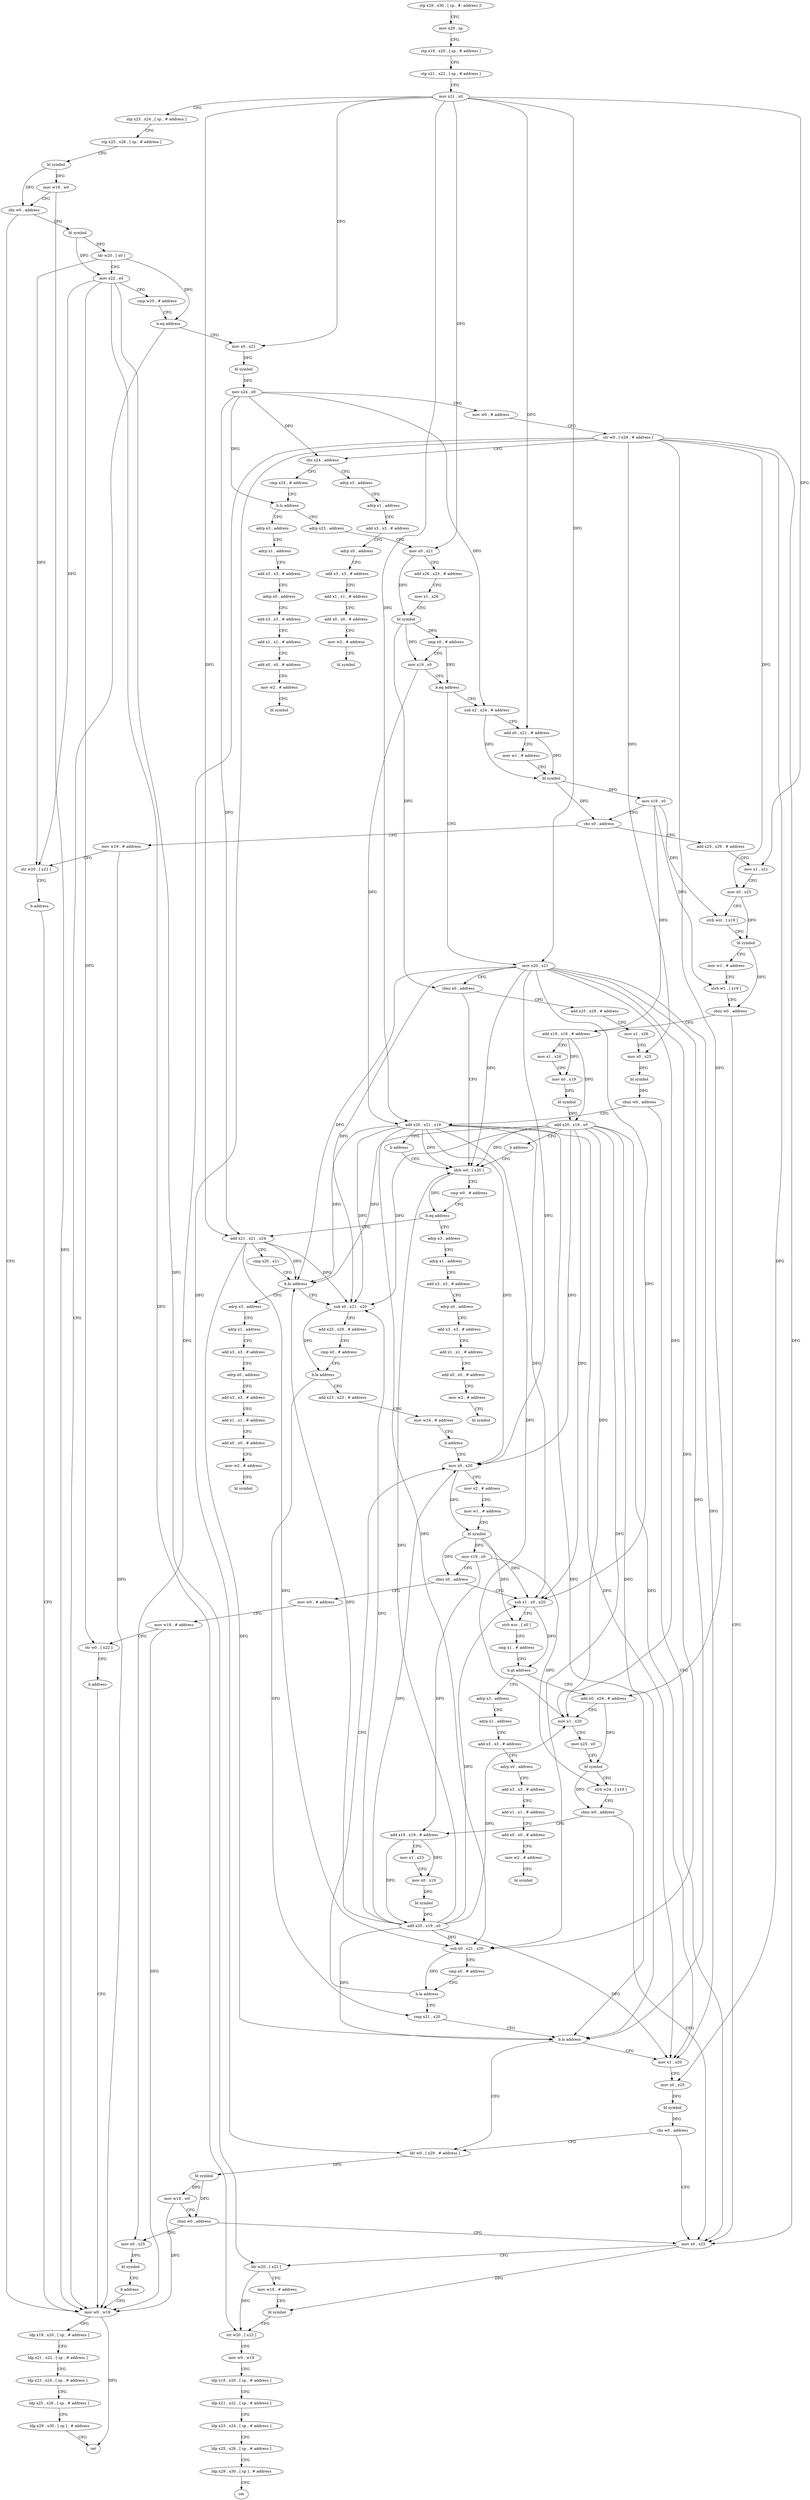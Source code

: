 digraph "func" {
"4393168" [label = "stp x29 , x30 , [ sp , #- address ]!" ]
"4393172" [label = "mov x29 , sp" ]
"4393176" [label = "stp x19 , x20 , [ sp , # address ]" ]
"4393180" [label = "stp x21 , x22 , [ sp , # address ]" ]
"4393184" [label = "mov x21 , x0" ]
"4393188" [label = "stp x23 , x24 , [ sp , # address ]" ]
"4393192" [label = "stp x25 , x26 , [ sp , # address ]" ]
"4393196" [label = "bl symbol" ]
"4393200" [label = "mov w19 , w0" ]
"4393204" [label = "cbz w0 , address" ]
"4393228" [label = "mov w0 , w19" ]
"4393208" [label = "bl symbol" ]
"4393232" [label = "ldp x19 , x20 , [ sp , # address ]" ]
"4393236" [label = "ldp x21 , x22 , [ sp , # address ]" ]
"4393240" [label = "ldp x23 , x24 , [ sp , # address ]" ]
"4393244" [label = "ldp x25 , x26 , [ sp , # address ]" ]
"4393248" [label = "ldp x29 , x30 , [ sp ] , # address" ]
"4393252" [label = "ret" ]
"4393212" [label = "ldr w20 , [ x0 ]" ]
"4393216" [label = "mov x22 , x0" ]
"4393220" [label = "cmp w20 , # address" ]
"4393224" [label = "b.eq address" ]
"4393256" [label = "mov x0 , x21" ]
"4393260" [label = "bl symbol" ]
"4393264" [label = "mov x24 , x0" ]
"4393268" [label = "mov w0 , # address" ]
"4393272" [label = "str w0 , [ x29 , # address ]" ]
"4393276" [label = "cbz x24 , address" ]
"4393824" [label = "adrp x3 , address" ]
"4393280" [label = "cmp x24 , # address" ]
"4393828" [label = "adrp x1 , address" ]
"4393832" [label = "add x3 , x3 , # address" ]
"4393836" [label = "adrp x0 , address" ]
"4393840" [label = "add x3 , x3 , # address" ]
"4393844" [label = "add x1 , x1 , # address" ]
"4393848" [label = "add x0 , x0 , # address" ]
"4393852" [label = "mov w2 , # address" ]
"4393856" [label = "bl symbol" ]
"4393284" [label = "b.ls address" ]
"4393860" [label = "adrp x3 , address" ]
"4393288" [label = "adrp x23 , address" ]
"4393864" [label = "adrp x1 , address" ]
"4393868" [label = "add x3 , x3 , # address" ]
"4393872" [label = "adrp x0 , address" ]
"4393876" [label = "add x3 , x3 , # address" ]
"4393880" [label = "add x1 , x1 , # address" ]
"4393884" [label = "add x0 , x0 , # address" ]
"4393888" [label = "mov w2 , # address" ]
"4393892" [label = "bl symbol" ]
"4393292" [label = "mov x0 , x21" ]
"4393296" [label = "add x26 , x23 , # address" ]
"4393300" [label = "mov x1 , x26" ]
"4393304" [label = "bl symbol" ]
"4393308" [label = "cmp x0 , # address" ]
"4393312" [label = "mov x19 , x0" ]
"4393316" [label = "b.eq address" ]
"4393496" [label = "sub x2 , x24 , # address" ]
"4393320" [label = "mov x20 , x21" ]
"4393500" [label = "add x0 , x21 , # address" ]
"4393504" [label = "mov w1 , # address" ]
"4393508" [label = "bl symbol" ]
"4393512" [label = "mov x19 , x0" ]
"4393516" [label = "cbz x0 , address" ]
"4393676" [label = "mov w19 , # address" ]
"4393520" [label = "add x25 , x29 , # address" ]
"4393324" [label = "cbnz x0 , address" ]
"4393688" [label = "add x25 , x29 , # address" ]
"4393328" [label = "ldrb w0 , [ x20 ]" ]
"4393680" [label = "str w20 , [ x22 ]" ]
"4393684" [label = "b address" ]
"4393524" [label = "mov x1 , x21" ]
"4393528" [label = "mov x0 , x25" ]
"4393532" [label = "strb wzr , [ x19 ]" ]
"4393536" [label = "bl symbol" ]
"4393540" [label = "mov w1 , # address" ]
"4393544" [label = "strb w1 , [ x19 ]" ]
"4393548" [label = "cbnz w0 , address" ]
"4393600" [label = "mov x0 , x25" ]
"4393552" [label = "add x19 , x19 , # address" ]
"4393692" [label = "mov x1 , x26" ]
"4393696" [label = "mov x0 , x25" ]
"4393700" [label = "bl symbol" ]
"4393704" [label = "cbnz w0 , address" ]
"4393708" [label = "add x20 , x21 , x19" ]
"4393332" [label = "cmp w0 , # address" ]
"4393336" [label = "b.eq address" ]
"4393752" [label = "adrp x3 , address" ]
"4393340" [label = "add x21 , x21 , x24" ]
"4393604" [label = "ldr w20 , [ x22 ]" ]
"4393608" [label = "mov w19 , # address" ]
"4393612" [label = "bl symbol" ]
"4393616" [label = "str w20 , [ x22 ]" ]
"4393620" [label = "mov w0 , w19" ]
"4393624" [label = "ldp x19 , x20 , [ sp , # address ]" ]
"4393628" [label = "ldp x21 , x22 , [ sp , # address ]" ]
"4393632" [label = "ldp x23 , x24 , [ sp , # address ]" ]
"4393636" [label = "ldp x25 , x26 , [ sp , # address ]" ]
"4393640" [label = "ldp x29 , x30 , [ sp ] , # address" ]
"4393644" [label = "ret" ]
"4393556" [label = "mov x1 , x26" ]
"4393560" [label = "mov x0 , x19" ]
"4393564" [label = "bl symbol" ]
"4393568" [label = "add x20 , x19 , x0" ]
"4393572" [label = "b address" ]
"4393712" [label = "b address" ]
"4393756" [label = "adrp x1 , address" ]
"4393760" [label = "add x3 , x3 , # address" ]
"4393764" [label = "adrp x0 , address" ]
"4393768" [label = "add x3 , x3 , # address" ]
"4393772" [label = "add x1 , x1 , # address" ]
"4393776" [label = "add x0 , x0 , # address" ]
"4393780" [label = "mov w2 , # address" ]
"4393784" [label = "bl symbol" ]
"4393344" [label = "cmp x20 , x21" ]
"4393348" [label = "b.hi address" ]
"4393788" [label = "adrp x3 , address" ]
"4393352" [label = "sub x0 , x21 , x20" ]
"4393792" [label = "adrp x1 , address" ]
"4393796" [label = "add x3 , x3 , # address" ]
"4393800" [label = "adrp x0 , address" ]
"4393804" [label = "add x3 , x3 , # address" ]
"4393808" [label = "add x1 , x1 , # address" ]
"4393812" [label = "add x0 , x0 , # address" ]
"4393816" [label = "mov w2 , # address" ]
"4393820" [label = "bl symbol" ]
"4393356" [label = "add x25 , x29 , # address" ]
"4393360" [label = "cmp x0 , # address" ]
"4393364" [label = "b.le address" ]
"4393576" [label = "cmp x21 , x20" ]
"4393368" [label = "add x23 , x23 , # address" ]
"4393580" [label = "b.ls address" ]
"4393648" [label = "ldr w0 , [ x29 , # address ]" ]
"4393584" [label = "mov x1 , x20" ]
"4393372" [label = "mov w24 , # address" ]
"4393376" [label = "b address" ]
"4393456" [label = "mov x0 , x20" ]
"4393652" [label = "bl symbol" ]
"4393656" [label = "mov w19 , w0" ]
"4393660" [label = "cbnz w0 , address" ]
"4393664" [label = "mov x0 , x25" ]
"4393588" [label = "mov x0 , x25" ]
"4393592" [label = "bl symbol" ]
"4393596" [label = "cbz w0 , address" ]
"4393460" [label = "mov x2 , # address" ]
"4393464" [label = "mov w1 , # address" ]
"4393468" [label = "bl symbol" ]
"4393472" [label = "mov x19 , x0" ]
"4393476" [label = "cbnz x0 , address" ]
"4393384" [label = "sub x1 , x0 , x20" ]
"4393480" [label = "mov w0 , # address" ]
"4393668" [label = "bl symbol" ]
"4393672" [label = "b address" ]
"4393388" [label = "strb wzr , [ x0 ]" ]
"4393392" [label = "cmp x1 , # address" ]
"4393396" [label = "b.gt address" ]
"4393716" [label = "adrp x3 , address" ]
"4393400" [label = "add x0 , x29 , # address" ]
"4393484" [label = "mov w19 , # address" ]
"4393488" [label = "str w0 , [ x22 ]" ]
"4393492" [label = "b address" ]
"4393720" [label = "adrp x1 , address" ]
"4393724" [label = "add x3 , x3 , # address" ]
"4393728" [label = "adrp x0 , address" ]
"4393732" [label = "add x3 , x3 , # address" ]
"4393736" [label = "add x1 , x1 , # address" ]
"4393740" [label = "add x0 , x0 , # address" ]
"4393744" [label = "mov w2 , # address" ]
"4393748" [label = "bl symbol" ]
"4393404" [label = "mov x1 , x20" ]
"4393408" [label = "mov x25 , x0" ]
"4393412" [label = "bl symbol" ]
"4393416" [label = "strb w24 , [ x19 ]" ]
"4393420" [label = "cbnz w0 , address" ]
"4393424" [label = "add x19 , x19 , # address" ]
"4393428" [label = "mov x1 , x23" ]
"4393432" [label = "mov x0 , x19" ]
"4393436" [label = "bl symbol" ]
"4393440" [label = "add x20 , x19 , x0" ]
"4393444" [label = "sub x0 , x21 , x20" ]
"4393448" [label = "cmp x0 , # address" ]
"4393452" [label = "b.le address" ]
"4393168" -> "4393172" [ label = "CFG" ]
"4393172" -> "4393176" [ label = "CFG" ]
"4393176" -> "4393180" [ label = "CFG" ]
"4393180" -> "4393184" [ label = "CFG" ]
"4393184" -> "4393188" [ label = "CFG" ]
"4393184" -> "4393256" [ label = "DFG" ]
"4393184" -> "4393292" [ label = "DFG" ]
"4393184" -> "4393500" [ label = "DFG" ]
"4393184" -> "4393320" [ label = "DFG" ]
"4393184" -> "4393524" [ label = "DFG" ]
"4393184" -> "4393708" [ label = "DFG" ]
"4393184" -> "4393340" [ label = "DFG" ]
"4393188" -> "4393192" [ label = "CFG" ]
"4393192" -> "4393196" [ label = "CFG" ]
"4393196" -> "4393200" [ label = "DFG" ]
"4393196" -> "4393204" [ label = "DFG" ]
"4393200" -> "4393204" [ label = "CFG" ]
"4393200" -> "4393228" [ label = "DFG" ]
"4393204" -> "4393228" [ label = "CFG" ]
"4393204" -> "4393208" [ label = "CFG" ]
"4393228" -> "4393232" [ label = "CFG" ]
"4393228" -> "4393252" [ label = "DFG" ]
"4393208" -> "4393212" [ label = "DFG" ]
"4393208" -> "4393216" [ label = "DFG" ]
"4393232" -> "4393236" [ label = "CFG" ]
"4393236" -> "4393240" [ label = "CFG" ]
"4393240" -> "4393244" [ label = "CFG" ]
"4393244" -> "4393248" [ label = "CFG" ]
"4393248" -> "4393252" [ label = "CFG" ]
"4393212" -> "4393216" [ label = "CFG" ]
"4393212" -> "4393224" [ label = "DFG" ]
"4393212" -> "4393680" [ label = "DFG" ]
"4393216" -> "4393220" [ label = "CFG" ]
"4393216" -> "4393680" [ label = "DFG" ]
"4393216" -> "4393604" [ label = "DFG" ]
"4393216" -> "4393616" [ label = "DFG" ]
"4393216" -> "4393488" [ label = "DFG" ]
"4393220" -> "4393224" [ label = "CFG" ]
"4393224" -> "4393256" [ label = "CFG" ]
"4393224" -> "4393228" [ label = "CFG" ]
"4393256" -> "4393260" [ label = "DFG" ]
"4393260" -> "4393264" [ label = "DFG" ]
"4393264" -> "4393268" [ label = "CFG" ]
"4393264" -> "4393276" [ label = "DFG" ]
"4393264" -> "4393284" [ label = "DFG" ]
"4393264" -> "4393496" [ label = "DFG" ]
"4393264" -> "4393340" [ label = "DFG" ]
"4393268" -> "4393272" [ label = "CFG" ]
"4393272" -> "4393276" [ label = "CFG" ]
"4393272" -> "4393648" [ label = "DFG" ]
"4393272" -> "4393528" [ label = "DFG" ]
"4393272" -> "4393696" [ label = "DFG" ]
"4393272" -> "4393600" [ label = "DFG" ]
"4393272" -> "4393588" [ label = "DFG" ]
"4393272" -> "4393664" [ label = "DFG" ]
"4393272" -> "4393400" [ label = "DFG" ]
"4393276" -> "4393824" [ label = "CFG" ]
"4393276" -> "4393280" [ label = "CFG" ]
"4393824" -> "4393828" [ label = "CFG" ]
"4393280" -> "4393284" [ label = "CFG" ]
"4393828" -> "4393832" [ label = "CFG" ]
"4393832" -> "4393836" [ label = "CFG" ]
"4393836" -> "4393840" [ label = "CFG" ]
"4393840" -> "4393844" [ label = "CFG" ]
"4393844" -> "4393848" [ label = "CFG" ]
"4393848" -> "4393852" [ label = "CFG" ]
"4393852" -> "4393856" [ label = "CFG" ]
"4393284" -> "4393860" [ label = "CFG" ]
"4393284" -> "4393288" [ label = "CFG" ]
"4393860" -> "4393864" [ label = "CFG" ]
"4393288" -> "4393292" [ label = "CFG" ]
"4393864" -> "4393868" [ label = "CFG" ]
"4393868" -> "4393872" [ label = "CFG" ]
"4393872" -> "4393876" [ label = "CFG" ]
"4393876" -> "4393880" [ label = "CFG" ]
"4393880" -> "4393884" [ label = "CFG" ]
"4393884" -> "4393888" [ label = "CFG" ]
"4393888" -> "4393892" [ label = "CFG" ]
"4393292" -> "4393296" [ label = "CFG" ]
"4393292" -> "4393304" [ label = "DFG" ]
"4393296" -> "4393300" [ label = "CFG" ]
"4393300" -> "4393304" [ label = "CFG" ]
"4393304" -> "4393308" [ label = "DFG" ]
"4393304" -> "4393312" [ label = "DFG" ]
"4393304" -> "4393324" [ label = "DFG" ]
"4393308" -> "4393312" [ label = "CFG" ]
"4393308" -> "4393316" [ label = "DFG" ]
"4393312" -> "4393316" [ label = "CFG" ]
"4393312" -> "4393708" [ label = "DFG" ]
"4393316" -> "4393496" [ label = "CFG" ]
"4393316" -> "4393320" [ label = "CFG" ]
"4393496" -> "4393500" [ label = "CFG" ]
"4393496" -> "4393508" [ label = "DFG" ]
"4393320" -> "4393324" [ label = "CFG" ]
"4393320" -> "4393328" [ label = "DFG" ]
"4393320" -> "4393348" [ label = "DFG" ]
"4393320" -> "4393352" [ label = "DFG" ]
"4393320" -> "4393580" [ label = "DFG" ]
"4393320" -> "4393584" [ label = "DFG" ]
"4393320" -> "4393456" [ label = "DFG" ]
"4393320" -> "4393384" [ label = "DFG" ]
"4393320" -> "4393404" [ label = "DFG" ]
"4393320" -> "4393444" [ label = "DFG" ]
"4393500" -> "4393504" [ label = "CFG" ]
"4393500" -> "4393508" [ label = "DFG" ]
"4393504" -> "4393508" [ label = "CFG" ]
"4393508" -> "4393512" [ label = "DFG" ]
"4393508" -> "4393516" [ label = "DFG" ]
"4393512" -> "4393516" [ label = "CFG" ]
"4393512" -> "4393532" [ label = "DFG" ]
"4393512" -> "4393544" [ label = "DFG" ]
"4393512" -> "4393552" [ label = "DFG" ]
"4393516" -> "4393676" [ label = "CFG" ]
"4393516" -> "4393520" [ label = "CFG" ]
"4393676" -> "4393680" [ label = "CFG" ]
"4393676" -> "4393228" [ label = "DFG" ]
"4393520" -> "4393524" [ label = "CFG" ]
"4393324" -> "4393688" [ label = "CFG" ]
"4393324" -> "4393328" [ label = "CFG" ]
"4393688" -> "4393692" [ label = "CFG" ]
"4393328" -> "4393332" [ label = "CFG" ]
"4393328" -> "4393336" [ label = "DFG" ]
"4393680" -> "4393684" [ label = "CFG" ]
"4393684" -> "4393228" [ label = "CFG" ]
"4393524" -> "4393528" [ label = "CFG" ]
"4393528" -> "4393532" [ label = "CFG" ]
"4393528" -> "4393536" [ label = "DFG" ]
"4393532" -> "4393536" [ label = "CFG" ]
"4393536" -> "4393540" [ label = "CFG" ]
"4393536" -> "4393548" [ label = "DFG" ]
"4393540" -> "4393544" [ label = "CFG" ]
"4393544" -> "4393548" [ label = "CFG" ]
"4393548" -> "4393600" [ label = "CFG" ]
"4393548" -> "4393552" [ label = "CFG" ]
"4393600" -> "4393604" [ label = "CFG" ]
"4393600" -> "4393612" [ label = "DFG" ]
"4393552" -> "4393556" [ label = "CFG" ]
"4393552" -> "4393560" [ label = "DFG" ]
"4393552" -> "4393568" [ label = "DFG" ]
"4393692" -> "4393696" [ label = "CFG" ]
"4393696" -> "4393700" [ label = "DFG" ]
"4393700" -> "4393704" [ label = "DFG" ]
"4393704" -> "4393600" [ label = "CFG" ]
"4393704" -> "4393708" [ label = "CFG" ]
"4393708" -> "4393712" [ label = "CFG" ]
"4393708" -> "4393328" [ label = "DFG" ]
"4393708" -> "4393348" [ label = "DFG" ]
"4393708" -> "4393352" [ label = "DFG" ]
"4393708" -> "4393580" [ label = "DFG" ]
"4393708" -> "4393584" [ label = "DFG" ]
"4393708" -> "4393456" [ label = "DFG" ]
"4393708" -> "4393384" [ label = "DFG" ]
"4393708" -> "4393404" [ label = "DFG" ]
"4393708" -> "4393444" [ label = "DFG" ]
"4393332" -> "4393336" [ label = "CFG" ]
"4393336" -> "4393752" [ label = "CFG" ]
"4393336" -> "4393340" [ label = "CFG" ]
"4393752" -> "4393756" [ label = "CFG" ]
"4393340" -> "4393344" [ label = "CFG" ]
"4393340" -> "4393348" [ label = "DFG" ]
"4393340" -> "4393352" [ label = "DFG" ]
"4393340" -> "4393580" [ label = "DFG" ]
"4393340" -> "4393444" [ label = "DFG" ]
"4393604" -> "4393608" [ label = "CFG" ]
"4393604" -> "4393616" [ label = "DFG" ]
"4393608" -> "4393612" [ label = "CFG" ]
"4393612" -> "4393616" [ label = "CFG" ]
"4393616" -> "4393620" [ label = "CFG" ]
"4393620" -> "4393624" [ label = "CFG" ]
"4393624" -> "4393628" [ label = "CFG" ]
"4393628" -> "4393632" [ label = "CFG" ]
"4393632" -> "4393636" [ label = "CFG" ]
"4393636" -> "4393640" [ label = "CFG" ]
"4393640" -> "4393644" [ label = "CFG" ]
"4393556" -> "4393560" [ label = "CFG" ]
"4393560" -> "4393564" [ label = "DFG" ]
"4393564" -> "4393568" [ label = "DFG" ]
"4393568" -> "4393572" [ label = "CFG" ]
"4393568" -> "4393328" [ label = "DFG" ]
"4393568" -> "4393348" [ label = "DFG" ]
"4393568" -> "4393352" [ label = "DFG" ]
"4393568" -> "4393580" [ label = "DFG" ]
"4393568" -> "4393584" [ label = "DFG" ]
"4393568" -> "4393456" [ label = "DFG" ]
"4393568" -> "4393384" [ label = "DFG" ]
"4393568" -> "4393404" [ label = "DFG" ]
"4393568" -> "4393444" [ label = "DFG" ]
"4393572" -> "4393328" [ label = "CFG" ]
"4393712" -> "4393328" [ label = "CFG" ]
"4393756" -> "4393760" [ label = "CFG" ]
"4393760" -> "4393764" [ label = "CFG" ]
"4393764" -> "4393768" [ label = "CFG" ]
"4393768" -> "4393772" [ label = "CFG" ]
"4393772" -> "4393776" [ label = "CFG" ]
"4393776" -> "4393780" [ label = "CFG" ]
"4393780" -> "4393784" [ label = "CFG" ]
"4393344" -> "4393348" [ label = "CFG" ]
"4393348" -> "4393788" [ label = "CFG" ]
"4393348" -> "4393352" [ label = "CFG" ]
"4393788" -> "4393792" [ label = "CFG" ]
"4393352" -> "4393356" [ label = "CFG" ]
"4393352" -> "4393364" [ label = "DFG" ]
"4393792" -> "4393796" [ label = "CFG" ]
"4393796" -> "4393800" [ label = "CFG" ]
"4393800" -> "4393804" [ label = "CFG" ]
"4393804" -> "4393808" [ label = "CFG" ]
"4393808" -> "4393812" [ label = "CFG" ]
"4393812" -> "4393816" [ label = "CFG" ]
"4393816" -> "4393820" [ label = "CFG" ]
"4393356" -> "4393360" [ label = "CFG" ]
"4393360" -> "4393364" [ label = "CFG" ]
"4393364" -> "4393576" [ label = "CFG" ]
"4393364" -> "4393368" [ label = "CFG" ]
"4393576" -> "4393580" [ label = "CFG" ]
"4393368" -> "4393372" [ label = "CFG" ]
"4393580" -> "4393648" [ label = "CFG" ]
"4393580" -> "4393584" [ label = "CFG" ]
"4393648" -> "4393652" [ label = "DFG" ]
"4393584" -> "4393588" [ label = "CFG" ]
"4393372" -> "4393376" [ label = "CFG" ]
"4393376" -> "4393456" [ label = "CFG" ]
"4393456" -> "4393460" [ label = "CFG" ]
"4393456" -> "4393468" [ label = "DFG" ]
"4393652" -> "4393656" [ label = "DFG" ]
"4393652" -> "4393660" [ label = "DFG" ]
"4393656" -> "4393660" [ label = "CFG" ]
"4393656" -> "4393228" [ label = "DFG" ]
"4393660" -> "4393600" [ label = "CFG" ]
"4393660" -> "4393664" [ label = "CFG" ]
"4393664" -> "4393668" [ label = "DFG" ]
"4393588" -> "4393592" [ label = "DFG" ]
"4393592" -> "4393596" [ label = "DFG" ]
"4393596" -> "4393648" [ label = "CFG" ]
"4393596" -> "4393600" [ label = "CFG" ]
"4393460" -> "4393464" [ label = "CFG" ]
"4393464" -> "4393468" [ label = "CFG" ]
"4393468" -> "4393472" [ label = "DFG" ]
"4393468" -> "4393476" [ label = "DFG" ]
"4393468" -> "4393384" [ label = "DFG" ]
"4393468" -> "4393388" [ label = "DFG" ]
"4393472" -> "4393476" [ label = "CFG" ]
"4393472" -> "4393416" [ label = "DFG" ]
"4393472" -> "4393424" [ label = "DFG" ]
"4393476" -> "4393384" [ label = "CFG" ]
"4393476" -> "4393480" [ label = "CFG" ]
"4393384" -> "4393388" [ label = "CFG" ]
"4393384" -> "4393396" [ label = "DFG" ]
"4393480" -> "4393484" [ label = "CFG" ]
"4393668" -> "4393672" [ label = "CFG" ]
"4393672" -> "4393228" [ label = "CFG" ]
"4393388" -> "4393392" [ label = "CFG" ]
"4393392" -> "4393396" [ label = "CFG" ]
"4393396" -> "4393716" [ label = "CFG" ]
"4393396" -> "4393400" [ label = "CFG" ]
"4393716" -> "4393720" [ label = "CFG" ]
"4393400" -> "4393404" [ label = "CFG" ]
"4393400" -> "4393412" [ label = "DFG" ]
"4393484" -> "4393488" [ label = "CFG" ]
"4393484" -> "4393228" [ label = "DFG" ]
"4393488" -> "4393492" [ label = "CFG" ]
"4393492" -> "4393228" [ label = "CFG" ]
"4393720" -> "4393724" [ label = "CFG" ]
"4393724" -> "4393728" [ label = "CFG" ]
"4393728" -> "4393732" [ label = "CFG" ]
"4393732" -> "4393736" [ label = "CFG" ]
"4393736" -> "4393740" [ label = "CFG" ]
"4393740" -> "4393744" [ label = "CFG" ]
"4393744" -> "4393748" [ label = "CFG" ]
"4393404" -> "4393408" [ label = "CFG" ]
"4393408" -> "4393412" [ label = "CFG" ]
"4393412" -> "4393416" [ label = "CFG" ]
"4393412" -> "4393420" [ label = "DFG" ]
"4393416" -> "4393420" [ label = "CFG" ]
"4393420" -> "4393600" [ label = "CFG" ]
"4393420" -> "4393424" [ label = "CFG" ]
"4393424" -> "4393428" [ label = "CFG" ]
"4393424" -> "4393432" [ label = "DFG" ]
"4393424" -> "4393440" [ label = "DFG" ]
"4393428" -> "4393432" [ label = "CFG" ]
"4393432" -> "4393436" [ label = "DFG" ]
"4393436" -> "4393440" [ label = "DFG" ]
"4393440" -> "4393444" [ label = "DFG" ]
"4393440" -> "4393328" [ label = "DFG" ]
"4393440" -> "4393352" [ label = "DFG" ]
"4393440" -> "4393580" [ label = "DFG" ]
"4393440" -> "4393584" [ label = "DFG" ]
"4393440" -> "4393456" [ label = "DFG" ]
"4393440" -> "4393384" [ label = "DFG" ]
"4393440" -> "4393404" [ label = "DFG" ]
"4393440" -> "4393348" [ label = "DFG" ]
"4393444" -> "4393448" [ label = "CFG" ]
"4393444" -> "4393452" [ label = "DFG" ]
"4393448" -> "4393452" [ label = "CFG" ]
"4393452" -> "4393576" [ label = "CFG" ]
"4393452" -> "4393456" [ label = "CFG" ]
}
